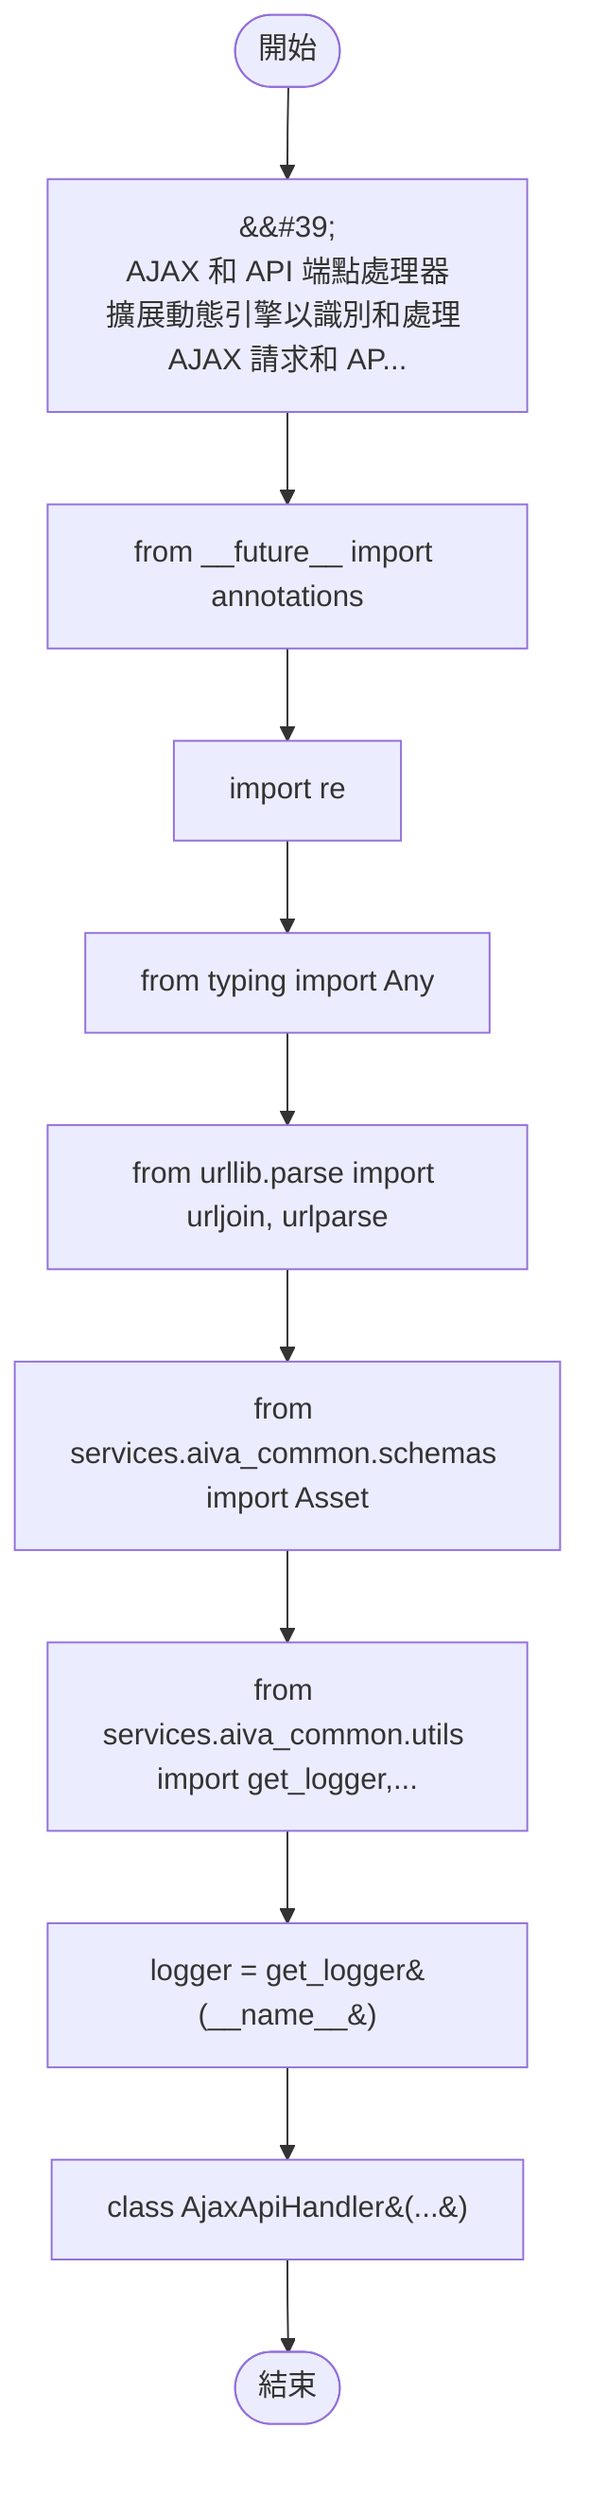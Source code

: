 flowchart TB
    n1([開始])
    n2([結束])
    n3[&amp;&#35;39;\nAJAX 和 API 端點處理器\n擴展動態引擎以識別和處理 AJAX 請求和 AP...]
    n4[from __future__ import annotations]
    n5[import re]
    n6[from typing import Any]
    n7[from urllib.parse import urljoin, urlparse]
    n8[from services.aiva_common.schemas import Asset]
    n9[from services.aiva_common.utils import get_logger,...]
    n10[logger = get_logger&#40;__name__&#41;]
    n11[class AjaxApiHandler&#40;...&#41;]
    n1 --> n3
    n3 --> n4
    n4 --> n5
    n5 --> n6
    n6 --> n7
    n7 --> n8
    n8 --> n9
    n9 --> n10
    n10 --> n11
    n11 --> n2